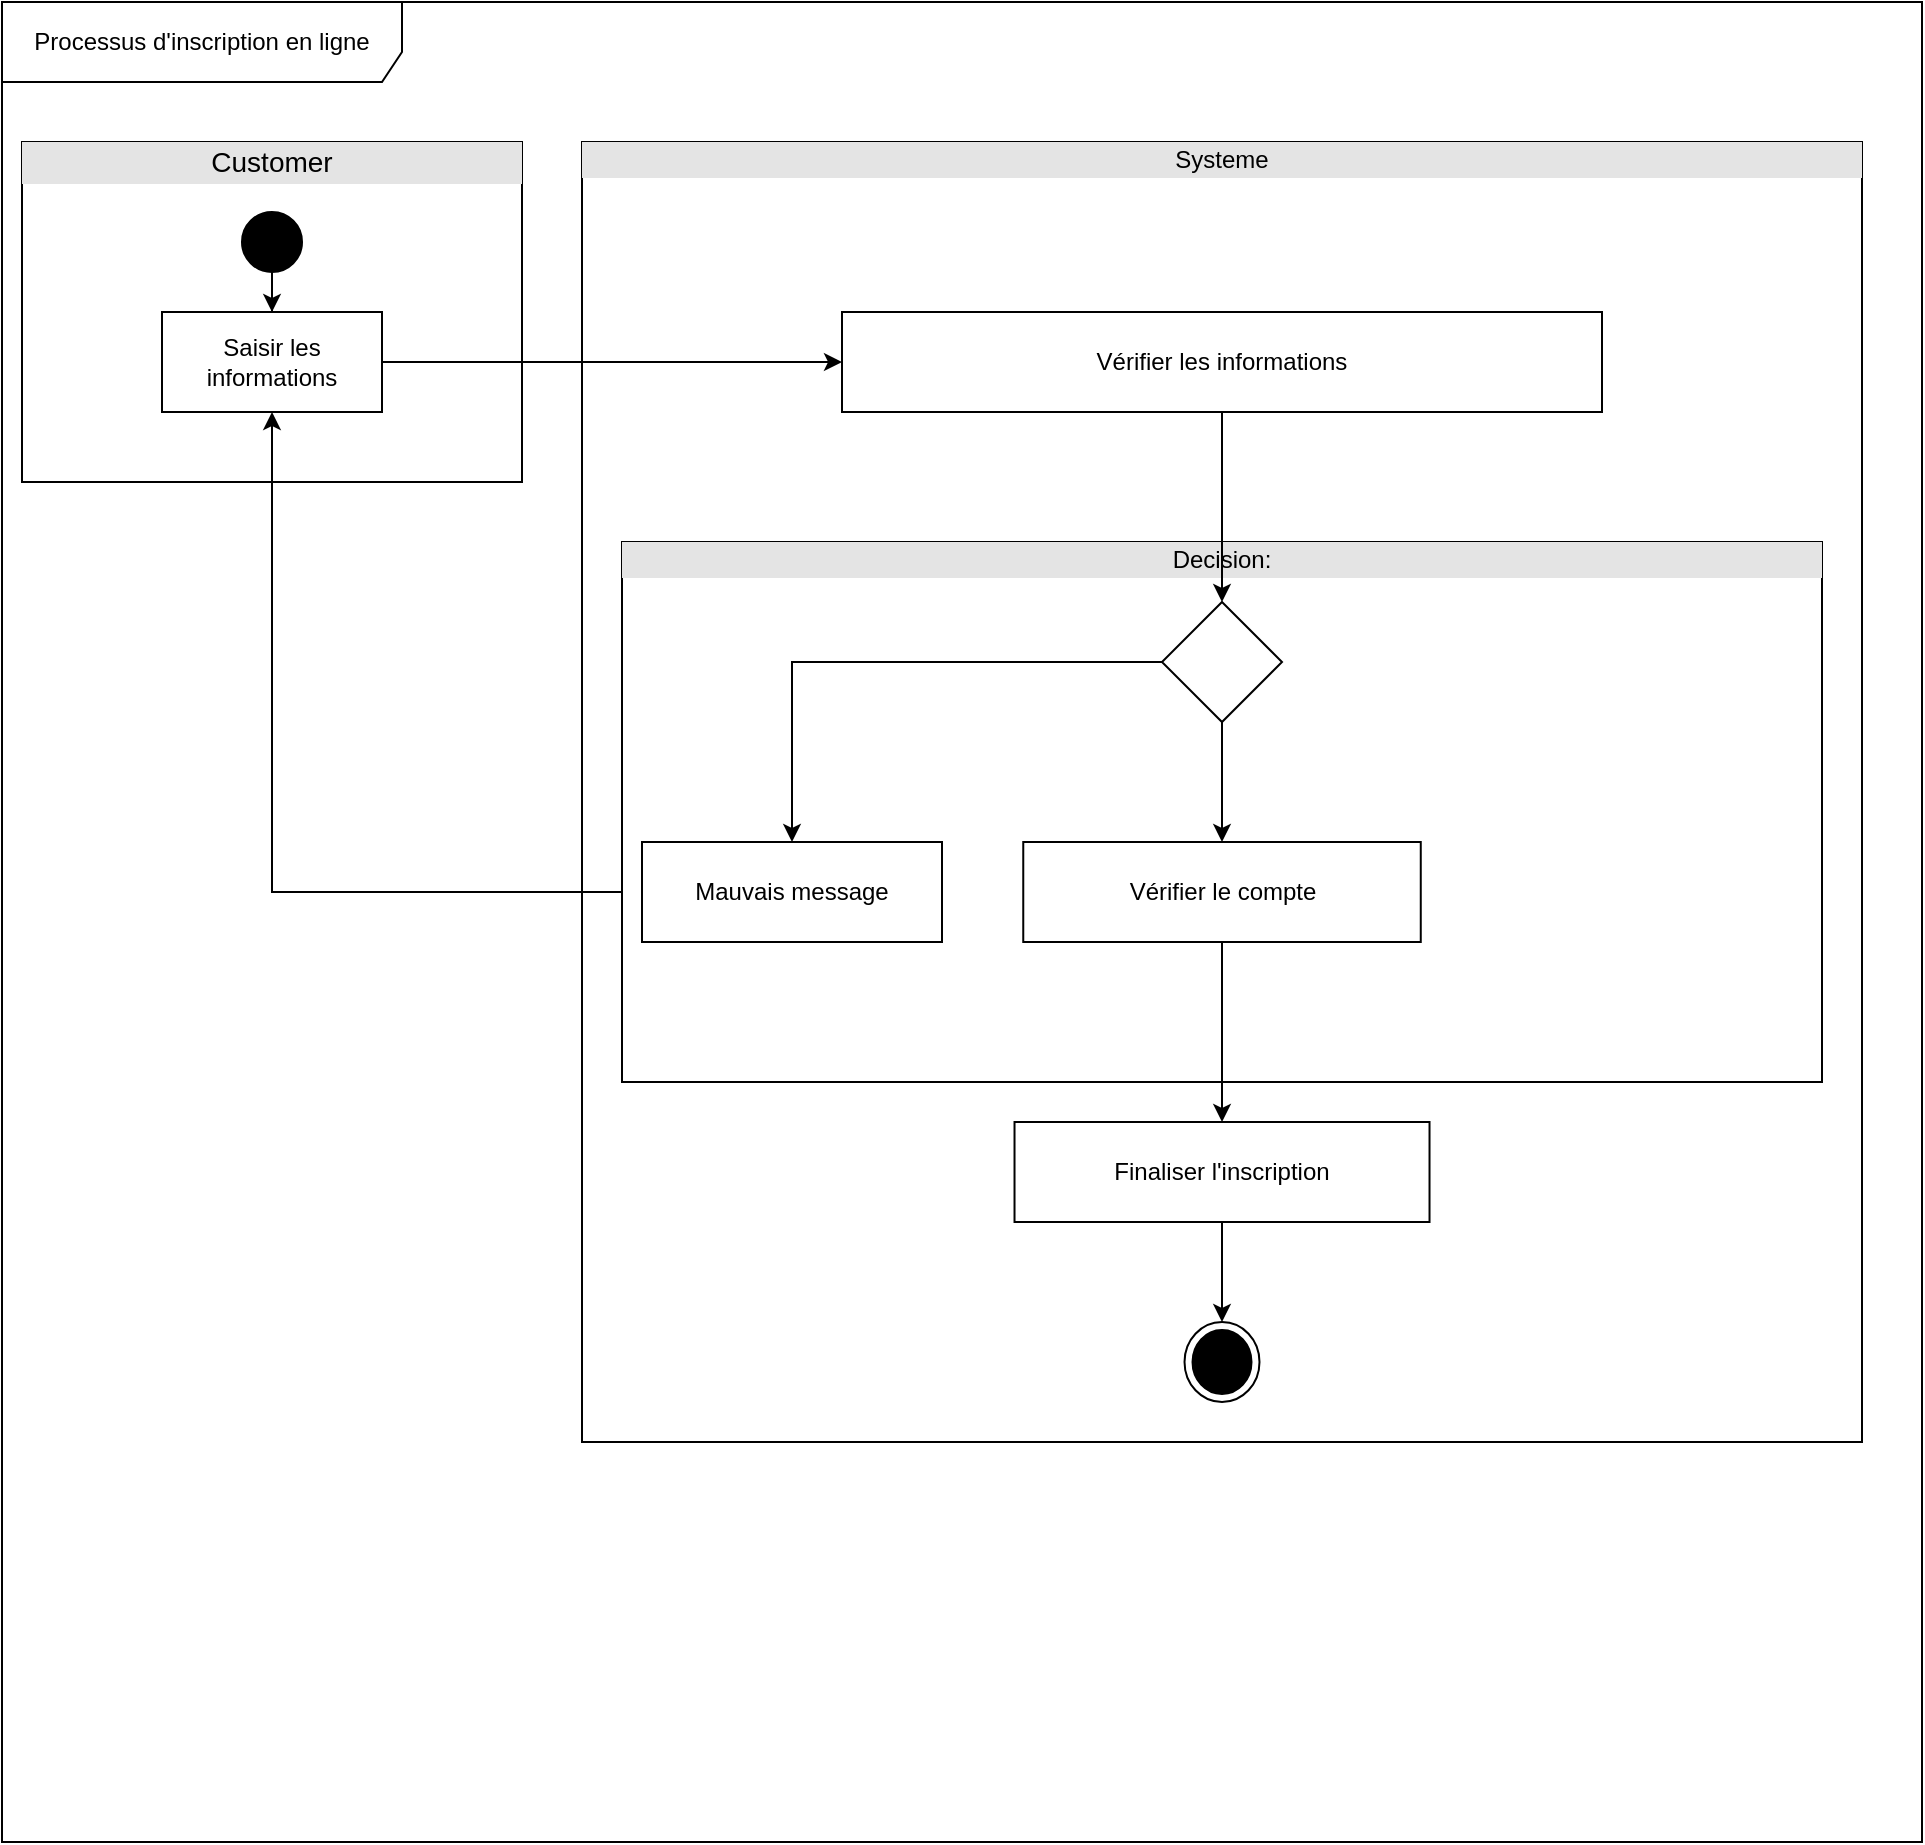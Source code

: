 <mxfile version="21.5.2" type="github">
  <diagram name="Page-1" id="_UfsLhXvg-tVtuXCiWVo">
    <mxGraphModel dx="996" dy="1641" grid="1" gridSize="10" guides="1" tooltips="1" connect="1" arrows="1" fold="1" page="1" pageScale="1" pageWidth="850" pageHeight="1100" math="0" shadow="0">
      <root>
        <mxCell id="0" />
        <mxCell id="1" parent="0" />
        <mxCell id="eK3YNaicD_HVtkdeoB8g-32" value="Processus d&#39;inscription en ligne" style="shape=umlFrame;whiteSpace=wrap;html=1;pointerEvents=0;width=200;height=40;" vertex="1" parent="1">
          <mxGeometry x="30" y="-730" width="960" height="920" as="geometry" />
        </mxCell>
        <mxCell id="eK3YNaicD_HVtkdeoB8g-33" value="&lt;div style=&quot;text-align: center; box-sizing: border-box; width: 100%; background: rgb(228, 228, 228); padding: 2px; font-size: 14px;&quot;&gt;&lt;font style=&quot;font-size: 14px;&quot;&gt;Customer&lt;/font&gt;&lt;/div&gt;&lt;table style=&quot;width: 100%; font-size: 14px;&quot; cellpadding=&quot;2&quot; cellspacing=&quot;0&quot;&gt;&lt;tbody&gt;&lt;tr&gt;&lt;td&gt;&lt;font style=&quot;font-size: 14px;&quot;&gt;&lt;br&gt;&lt;/font&gt;&lt;/td&gt;&lt;td&gt;&lt;font style=&quot;font-size: 14px;&quot;&gt;&lt;br&gt;&lt;/font&gt;&lt;/td&gt;&lt;/tr&gt;&lt;tr&gt;&lt;td&gt;&lt;font style=&quot;font-size: 14px;&quot;&gt;&lt;br&gt;&lt;/font&gt;&lt;/td&gt;&lt;td&gt;&lt;font style=&quot;font-size: 14px;&quot;&gt;&lt;br&gt;&lt;/font&gt;&lt;/td&gt;&lt;/tr&gt;&lt;tr&gt;&lt;td&gt;&lt;/td&gt;&lt;td&gt;&lt;font style=&quot;font-size: 14px;&quot;&gt;&lt;br&gt;&lt;/font&gt;&lt;/td&gt;&lt;/tr&gt;&lt;/tbody&gt;&lt;/table&gt;" style="verticalAlign=top;align=left;overflow=fill;html=1;whiteSpace=wrap;" vertex="1" parent="1">
          <mxGeometry x="40" y="-660" width="250" height="170" as="geometry" />
        </mxCell>
        <mxCell id="eK3YNaicD_HVtkdeoB8g-34" value="&lt;div style=&quot;text-align: center; box-sizing: border-box; width: 100%; background: rgb(228, 228, 228); padding: 2px;&quot;&gt;Systeme&lt;/div&gt;&lt;table style=&quot;width:100%;font-size:1em;&quot; cellpadding=&quot;2&quot; cellspacing=&quot;0&quot;&gt;&lt;tbody&gt;&lt;tr&gt;&lt;td&gt;&lt;br&gt;&lt;/td&gt;&lt;td&gt;&lt;br&gt;&lt;/td&gt;&lt;/tr&gt;&lt;tr&gt;&lt;td&gt;&lt;br&gt;&lt;/td&gt;&lt;td&gt;&lt;br&gt;&lt;/td&gt;&lt;/tr&gt;&lt;tr&gt;&lt;td&gt;&lt;/td&gt;&lt;td&gt;&lt;br&gt;&lt;/td&gt;&lt;/tr&gt;&lt;/tbody&gt;&lt;/table&gt;" style="verticalAlign=top;align=left;overflow=fill;html=1;whiteSpace=wrap;" vertex="1" parent="1">
          <mxGeometry x="320" y="-660" width="640" height="650" as="geometry" />
        </mxCell>
        <mxCell id="eK3YNaicD_HVtkdeoB8g-72" style="edgeStyle=orthogonalEdgeStyle;rounded=0;orthogonalLoop=1;jettySize=auto;html=1;entryX=0;entryY=0.5;entryDx=0;entryDy=0;fontFamily=Helvetica;fontSize=12;fontColor=default;" edge="1" parent="1" source="eK3YNaicD_HVtkdeoB8g-48" target="eK3YNaicD_HVtkdeoB8g-49">
          <mxGeometry relative="1" as="geometry" />
        </mxCell>
        <mxCell id="eK3YNaicD_HVtkdeoB8g-48" value="Saisir les informations" style="html=1;whiteSpace=wrap;strokeColor=default;fontFamily=Helvetica;fontSize=12;fontColor=default;fillColor=default;" vertex="1" parent="1">
          <mxGeometry x="110" y="-575" width="110" height="50" as="geometry" />
        </mxCell>
        <mxCell id="eK3YNaicD_HVtkdeoB8g-49" value="Vérifier les informations" style="html=1;whiteSpace=wrap;strokeColor=default;fontFamily=Helvetica;fontSize=12;fontColor=default;fillColor=default;" vertex="1" parent="1">
          <mxGeometry x="450" y="-575" width="380" height="50" as="geometry" />
        </mxCell>
        <mxCell id="eK3YNaicD_HVtkdeoB8g-62" style="edgeStyle=orthogonalEdgeStyle;rounded=0;orthogonalLoop=1;jettySize=auto;html=1;entryX=0.5;entryY=1;entryDx=0;entryDy=0;fontFamily=Helvetica;fontSize=12;fontColor=default;" edge="1" parent="1" source="eK3YNaicD_HVtkdeoB8g-51" target="eK3YNaicD_HVtkdeoB8g-48">
          <mxGeometry relative="1" as="geometry" />
        </mxCell>
        <mxCell id="eK3YNaicD_HVtkdeoB8g-70" style="edgeStyle=orthogonalEdgeStyle;rounded=0;orthogonalLoop=1;jettySize=auto;html=1;fontFamily=Helvetica;fontSize=12;fontColor=default;" edge="1" parent="1" source="eK3YNaicD_HVtkdeoB8g-54" target="eK3YNaicD_HVtkdeoB8g-48">
          <mxGeometry relative="1" as="geometry" />
        </mxCell>
        <mxCell id="eK3YNaicD_HVtkdeoB8g-54" value="" style="ellipse;fillColor=strokeColor;html=1;strokeColor=default;fontFamily=Helvetica;fontSize=12;fontColor=default;" vertex="1" parent="1">
          <mxGeometry x="150" y="-625" width="30" height="30" as="geometry" />
        </mxCell>
        <mxCell id="eK3YNaicD_HVtkdeoB8g-55" value="" style="ellipse;html=1;shape=endState;fillColor=strokeColor;strokeColor=default;fontFamily=Helvetica;fontSize=12;fontColor=default;" vertex="1" parent="1">
          <mxGeometry x="621.26" y="-70" width="37.49" height="40" as="geometry" />
        </mxCell>
        <mxCell id="eK3YNaicD_HVtkdeoB8g-79" style="edgeStyle=orthogonalEdgeStyle;rounded=0;orthogonalLoop=1;jettySize=auto;html=1;fontFamily=Helvetica;fontSize=12;fontColor=default;" edge="1" parent="1" source="eK3YNaicD_HVtkdeoB8g-61" target="eK3YNaicD_HVtkdeoB8g-55">
          <mxGeometry relative="1" as="geometry" />
        </mxCell>
        <mxCell id="eK3YNaicD_HVtkdeoB8g-61" value="Finaliser l&#39;inscription" style="html=1;whiteSpace=wrap;strokeColor=default;fontFamily=Helvetica;fontSize=12;fontColor=default;fillColor=default;" vertex="1" parent="1">
          <mxGeometry x="536.26" y="-170" width="207.5" height="50" as="geometry" />
        </mxCell>
        <mxCell id="eK3YNaicD_HVtkdeoB8g-50" value="&lt;div style=&quot;text-align: center; box-sizing: border-box; width: 100%; background: rgb(228, 228, 228); padding: 2px;&quot;&gt;Decision:&lt;/div&gt;&lt;table style=&quot;width:100%;font-size:1em;&quot; cellpadding=&quot;2&quot; cellspacing=&quot;0&quot;&gt;&lt;tbody&gt;&lt;tr&gt;&lt;td&gt;&lt;br&gt;&lt;/td&gt;&lt;td&gt;&lt;br&gt;&lt;/td&gt;&lt;/tr&gt;&lt;tr&gt;&lt;td&gt;&lt;br&gt;&lt;/td&gt;&lt;td&gt;&lt;br&gt;&lt;/td&gt;&lt;/tr&gt;&lt;tr&gt;&lt;td&gt;&lt;/td&gt;&lt;td&gt;&lt;br&gt;&lt;/td&gt;&lt;/tr&gt;&lt;/tbody&gt;&lt;/table&gt;" style="verticalAlign=top;align=left;overflow=fill;html=1;whiteSpace=wrap;" vertex="1" parent="1">
          <mxGeometry x="340" y="-460" width="600" height="270" as="geometry" />
        </mxCell>
        <mxCell id="eK3YNaicD_HVtkdeoB8g-51" value="Mauvais message" style="html=1;whiteSpace=wrap;strokeColor=default;fontFamily=Helvetica;fontSize=12;fontColor=default;fillColor=default;" vertex="1" parent="1">
          <mxGeometry x="350" y="-310" width="150" height="50" as="geometry" />
        </mxCell>
        <mxCell id="eK3YNaicD_HVtkdeoB8g-78" style="edgeStyle=orthogonalEdgeStyle;rounded=0;orthogonalLoop=1;jettySize=auto;html=1;entryX=0.5;entryY=0;entryDx=0;entryDy=0;fontFamily=Helvetica;fontSize=12;fontColor=default;" edge="1" parent="1" source="eK3YNaicD_HVtkdeoB8g-53" target="eK3YNaicD_HVtkdeoB8g-61">
          <mxGeometry relative="1" as="geometry" />
        </mxCell>
        <mxCell id="eK3YNaicD_HVtkdeoB8g-53" value="Vérifier le compte" style="html=1;whiteSpace=wrap;strokeColor=default;fontFamily=Helvetica;fontSize=12;fontColor=default;fillColor=default;" vertex="1" parent="1">
          <mxGeometry x="540.63" y="-310" width="198.75" height="50" as="geometry" />
        </mxCell>
        <mxCell id="eK3YNaicD_HVtkdeoB8g-76" style="edgeStyle=orthogonalEdgeStyle;rounded=0;orthogonalLoop=1;jettySize=auto;html=1;entryX=0.5;entryY=0;entryDx=0;entryDy=0;fontFamily=Helvetica;fontSize=12;fontColor=default;" edge="1" parent="1" source="eK3YNaicD_HVtkdeoB8g-56" target="eK3YNaicD_HVtkdeoB8g-51">
          <mxGeometry relative="1" as="geometry" />
        </mxCell>
        <mxCell id="eK3YNaicD_HVtkdeoB8g-77" style="edgeStyle=orthogonalEdgeStyle;rounded=0;orthogonalLoop=1;jettySize=auto;html=1;entryX=0.5;entryY=0;entryDx=0;entryDy=0;fontFamily=Helvetica;fontSize=12;fontColor=default;" edge="1" parent="1" source="eK3YNaicD_HVtkdeoB8g-56" target="eK3YNaicD_HVtkdeoB8g-53">
          <mxGeometry relative="1" as="geometry" />
        </mxCell>
        <mxCell id="eK3YNaicD_HVtkdeoB8g-56" value="" style="rhombus;whiteSpace=wrap;html=1;strokeColor=default;fontFamily=Helvetica;fontSize=12;fontColor=default;fillColor=default;" vertex="1" parent="1">
          <mxGeometry x="610" y="-430" width="60" height="60" as="geometry" />
        </mxCell>
        <mxCell id="eK3YNaicD_HVtkdeoB8g-75" style="edgeStyle=orthogonalEdgeStyle;rounded=0;orthogonalLoop=1;jettySize=auto;html=1;fontFamily=Helvetica;fontSize=12;fontColor=default;" edge="1" parent="1" source="eK3YNaicD_HVtkdeoB8g-49" target="eK3YNaicD_HVtkdeoB8g-56">
          <mxGeometry relative="1" as="geometry" />
        </mxCell>
      </root>
    </mxGraphModel>
  </diagram>
</mxfile>
